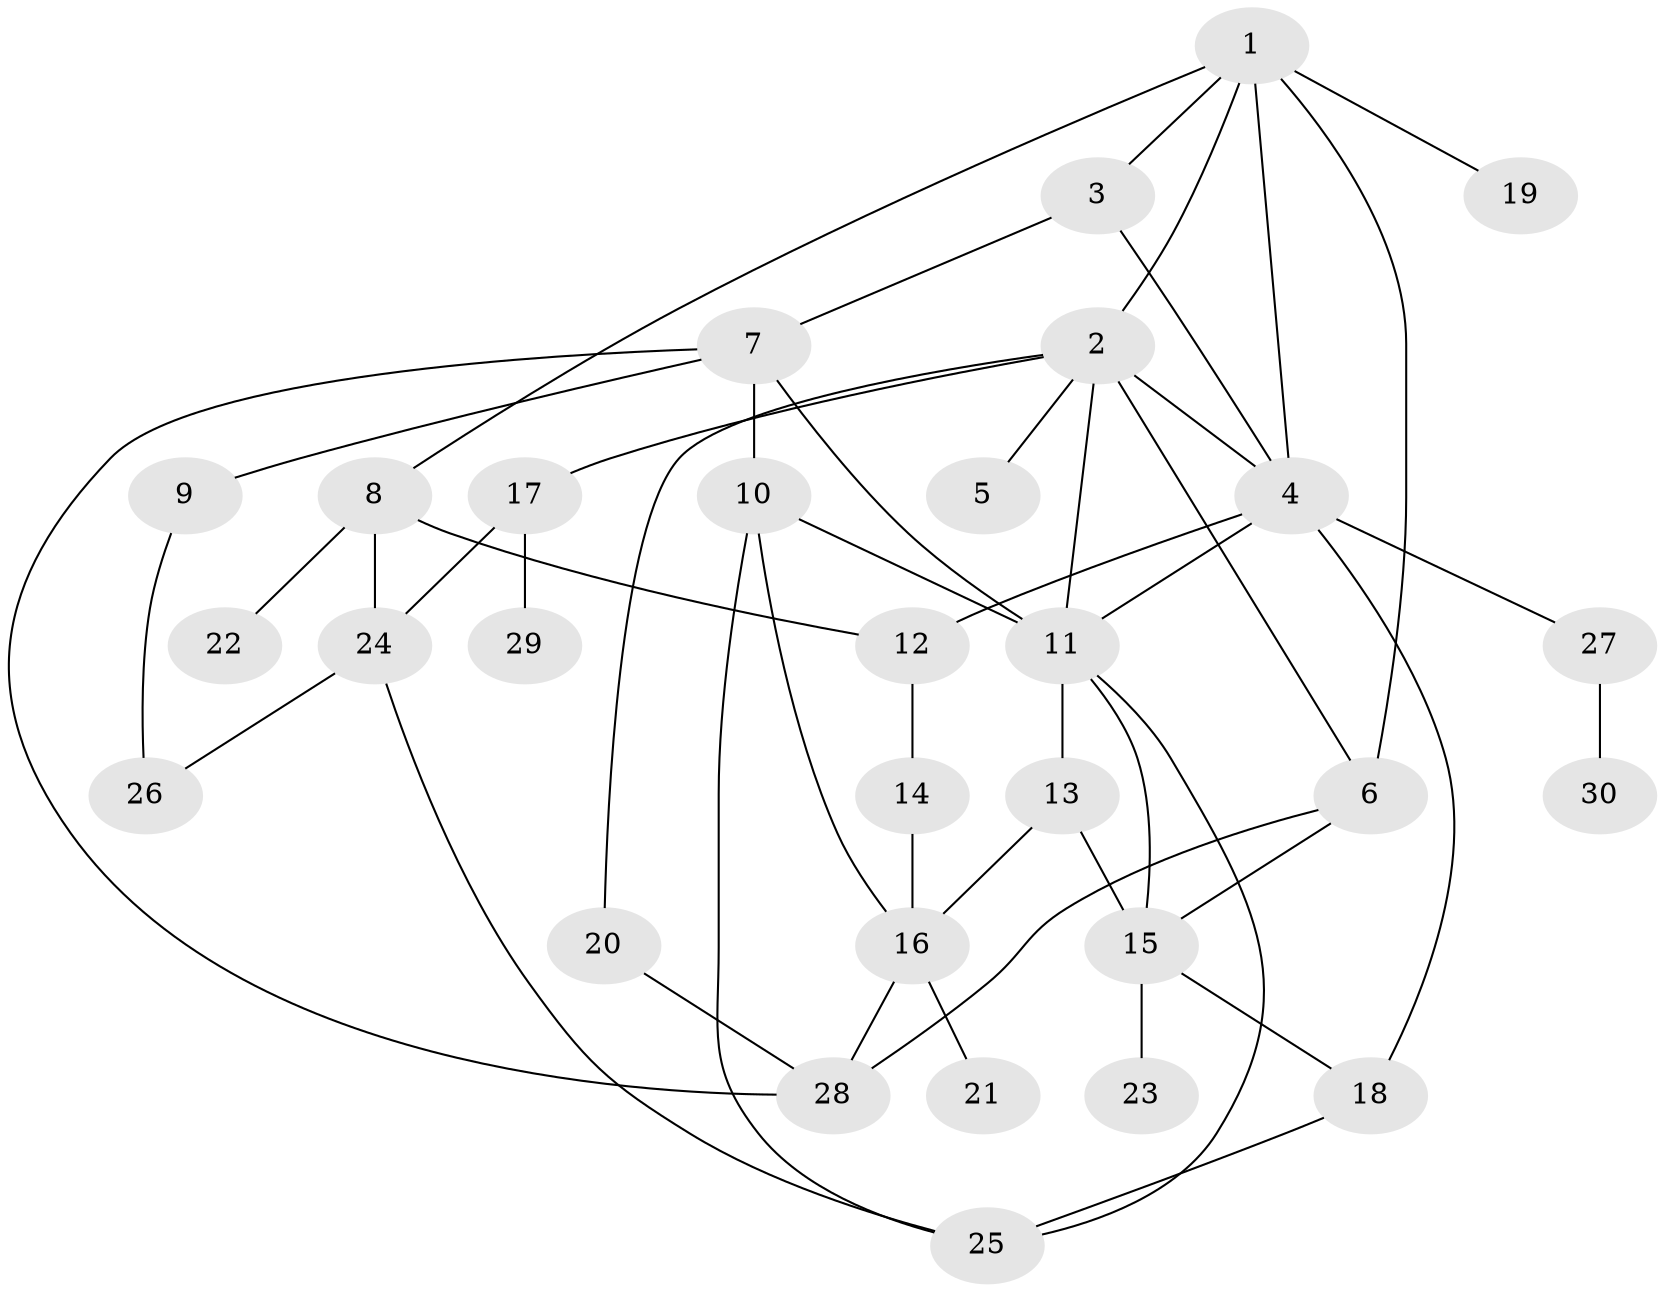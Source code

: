 // original degree distribution, {6: 0.03333333333333333, 8: 0.016666666666666666, 4: 0.16666666666666666, 2: 0.25, 3: 0.18333333333333332, 5: 0.08333333333333333, 1: 0.26666666666666666}
// Generated by graph-tools (version 1.1) at 2025/48/03/04/25 22:48:45]
// undirected, 30 vertices, 49 edges
graph export_dot {
  node [color=gray90,style=filled];
  1;
  2;
  3;
  4;
  5;
  6;
  7;
  8;
  9;
  10;
  11;
  12;
  13;
  14;
  15;
  16;
  17;
  18;
  19;
  20;
  21;
  22;
  23;
  24;
  25;
  26;
  27;
  28;
  29;
  30;
  1 -- 2 [weight=1.0];
  1 -- 3 [weight=1.0];
  1 -- 4 [weight=1.0];
  1 -- 6 [weight=1.0];
  1 -- 8 [weight=1.0];
  1 -- 19 [weight=1.0];
  2 -- 4 [weight=2.0];
  2 -- 5 [weight=1.0];
  2 -- 6 [weight=1.0];
  2 -- 11 [weight=1.0];
  2 -- 17 [weight=1.0];
  2 -- 20 [weight=1.0];
  3 -- 4 [weight=1.0];
  3 -- 7 [weight=1.0];
  4 -- 11 [weight=1.0];
  4 -- 12 [weight=1.0];
  4 -- 18 [weight=1.0];
  4 -- 27 [weight=1.0];
  6 -- 15 [weight=2.0];
  6 -- 28 [weight=1.0];
  7 -- 9 [weight=1.0];
  7 -- 10 [weight=1.0];
  7 -- 11 [weight=1.0];
  7 -- 28 [weight=1.0];
  8 -- 12 [weight=1.0];
  8 -- 22 [weight=1.0];
  8 -- 24 [weight=1.0];
  9 -- 26 [weight=1.0];
  10 -- 11 [weight=1.0];
  10 -- 16 [weight=1.0];
  10 -- 25 [weight=1.0];
  11 -- 13 [weight=2.0];
  11 -- 15 [weight=1.0];
  11 -- 25 [weight=1.0];
  12 -- 14 [weight=1.0];
  13 -- 15 [weight=1.0];
  13 -- 16 [weight=1.0];
  14 -- 16 [weight=1.0];
  15 -- 18 [weight=1.0];
  15 -- 23 [weight=1.0];
  16 -- 21 [weight=1.0];
  16 -- 28 [weight=1.0];
  17 -- 24 [weight=1.0];
  17 -- 29 [weight=1.0];
  18 -- 25 [weight=1.0];
  20 -- 28 [weight=1.0];
  24 -- 25 [weight=1.0];
  24 -- 26 [weight=1.0];
  27 -- 30 [weight=1.0];
}
